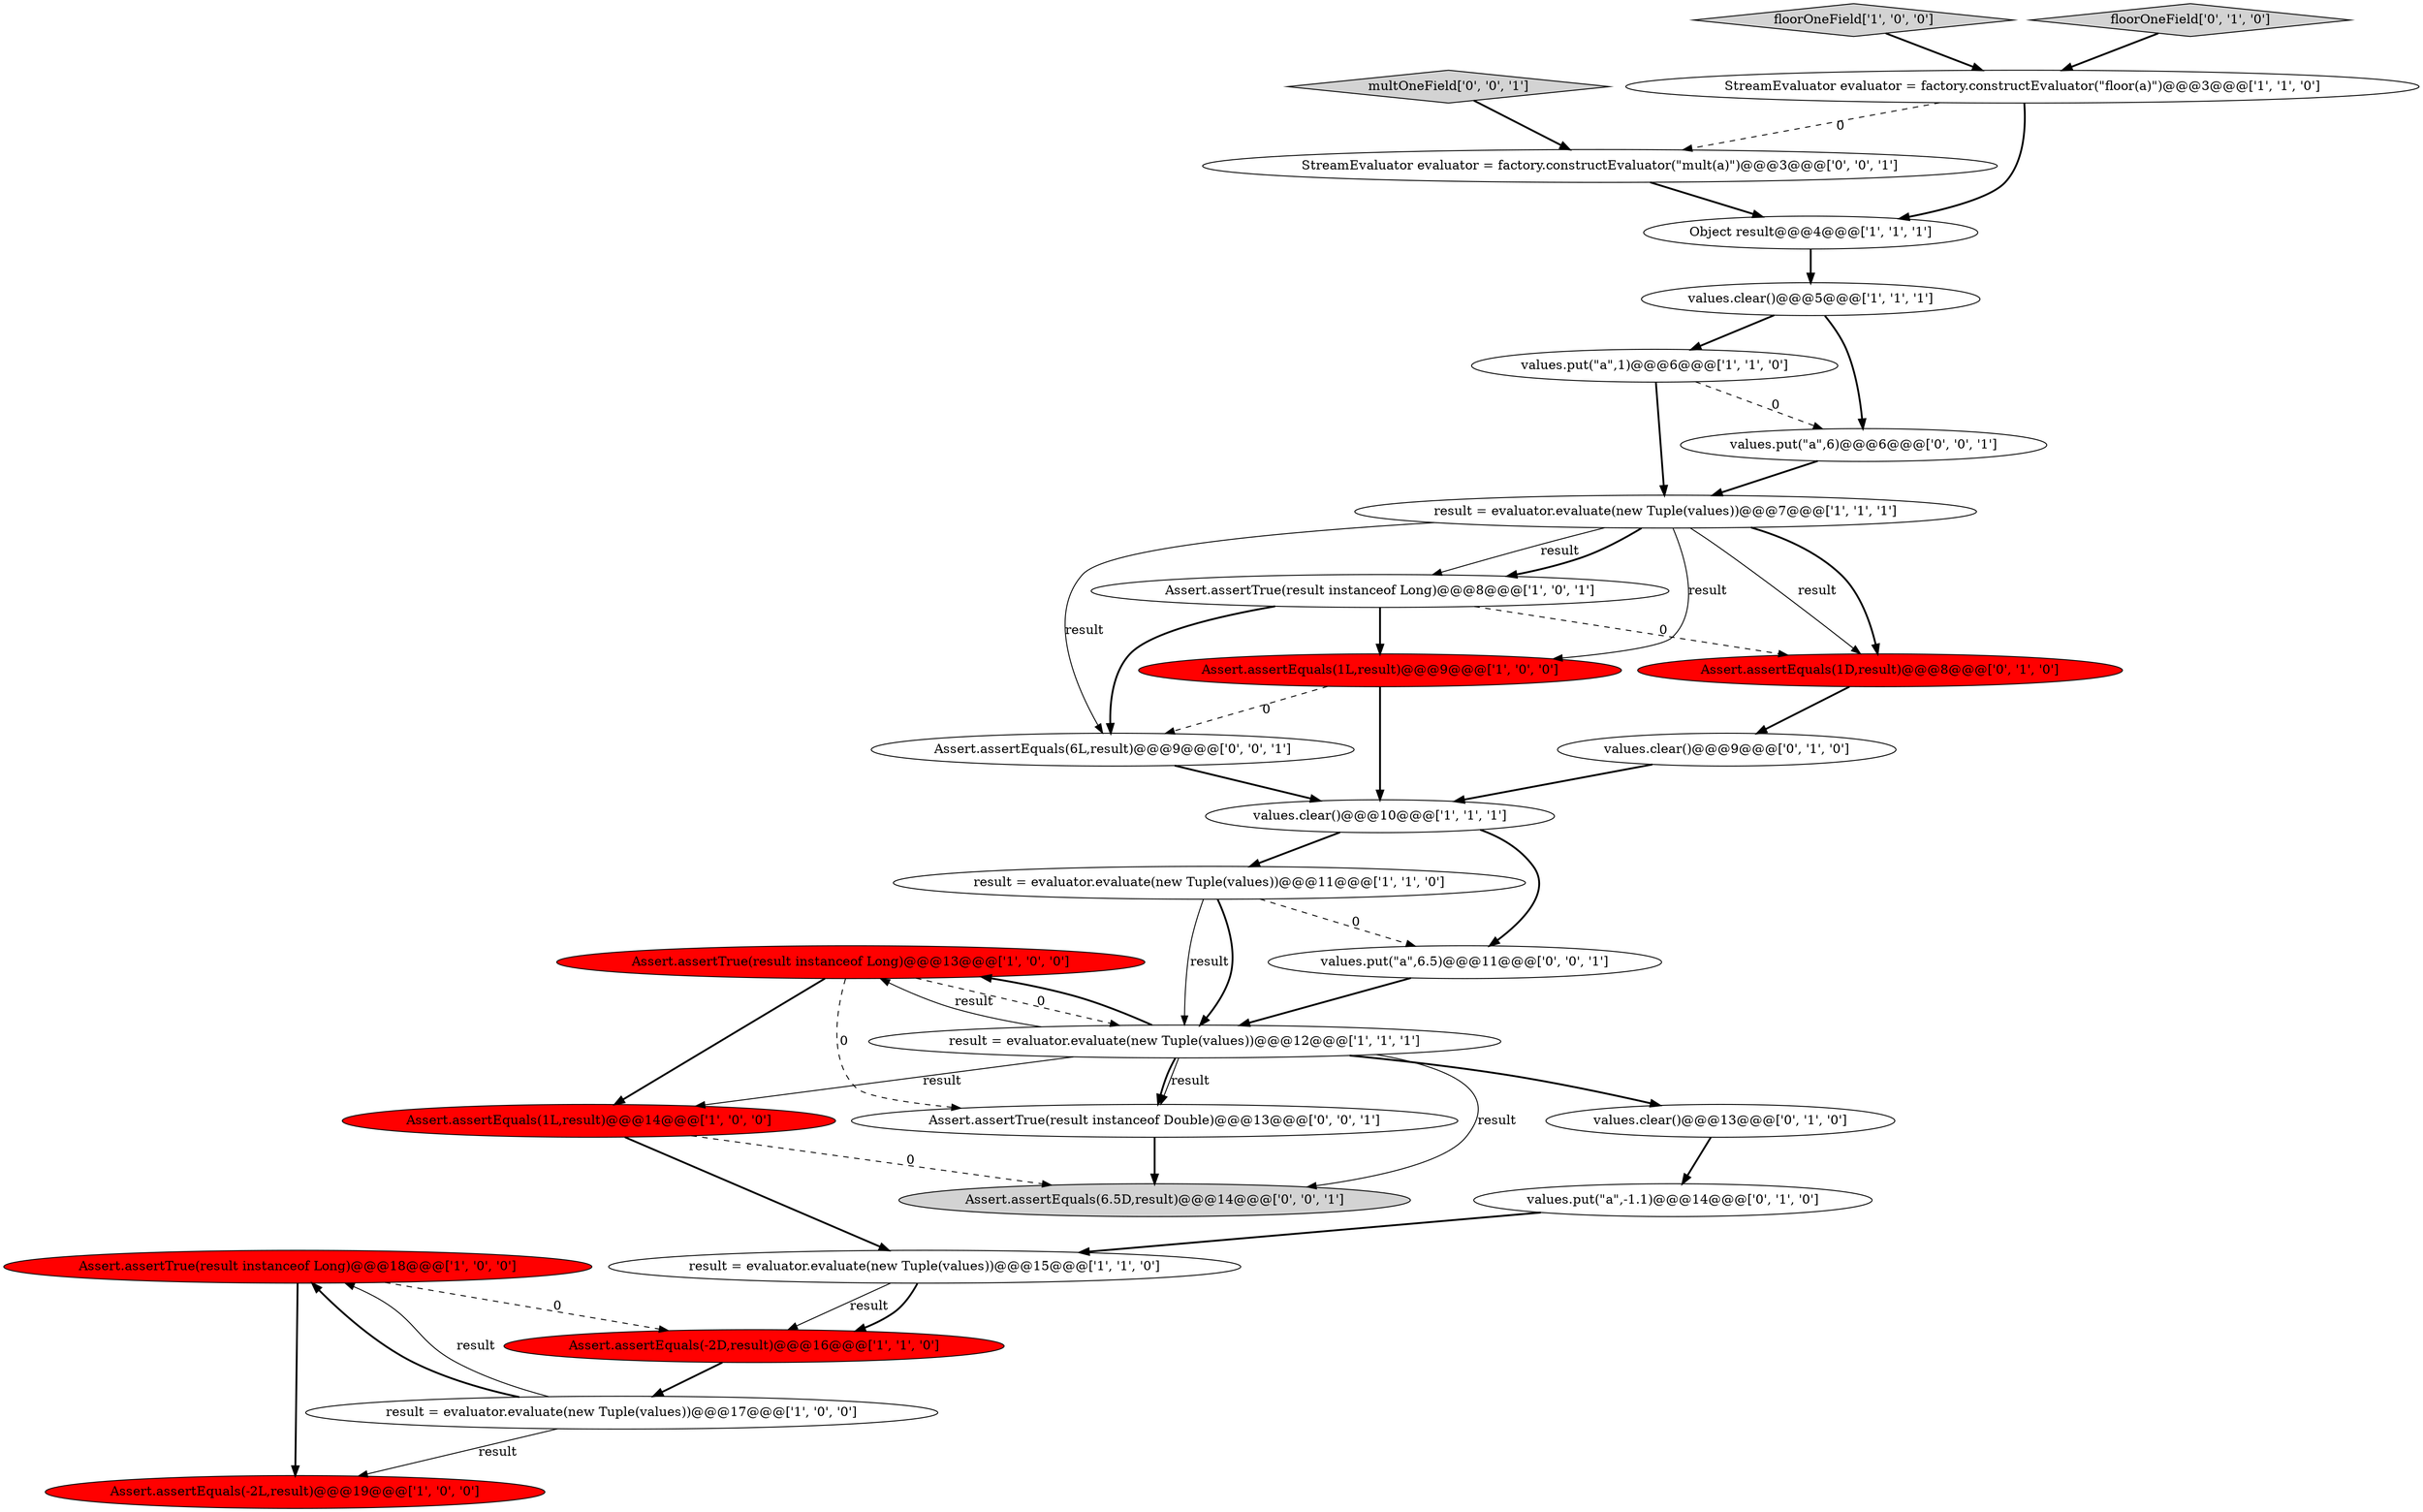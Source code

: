 digraph {
5 [style = filled, label = "Assert.assertTrue(result instanceof Long)@@@18@@@['1', '0', '0']", fillcolor = red, shape = ellipse image = "AAA1AAABBB1BBB"];
29 [style = filled, label = "Assert.assertTrue(result instanceof Double)@@@13@@@['0', '0', '1']", fillcolor = white, shape = ellipse image = "AAA0AAABBB3BBB"];
21 [style = filled, label = "Assert.assertEquals(1D,result)@@@8@@@['0', '1', '0']", fillcolor = red, shape = ellipse image = "AAA1AAABBB2BBB"];
16 [style = filled, label = "Assert.assertTrue(result instanceof Long)@@@13@@@['1', '0', '0']", fillcolor = red, shape = ellipse image = "AAA1AAABBB1BBB"];
27 [style = filled, label = "values.put(\"a\",6.5)@@@11@@@['0', '0', '1']", fillcolor = white, shape = ellipse image = "AAA0AAABBB3BBB"];
9 [style = filled, label = "Assert.assertEquals(-2D,result)@@@16@@@['1', '1', '0']", fillcolor = red, shape = ellipse image = "AAA1AAABBB1BBB"];
24 [style = filled, label = "Assert.assertEquals(6L,result)@@@9@@@['0', '0', '1']", fillcolor = white, shape = ellipse image = "AAA0AAABBB3BBB"];
25 [style = filled, label = "multOneField['0', '0', '1']", fillcolor = lightgray, shape = diamond image = "AAA0AAABBB3BBB"];
7 [style = filled, label = "Assert.assertTrue(result instanceof Long)@@@8@@@['1', '0', '1']", fillcolor = white, shape = ellipse image = "AAA0AAABBB1BBB"];
26 [style = filled, label = "values.put(\"a\",6)@@@6@@@['0', '0', '1']", fillcolor = white, shape = ellipse image = "AAA0AAABBB3BBB"];
22 [style = filled, label = "values.clear()@@@13@@@['0', '1', '0']", fillcolor = white, shape = ellipse image = "AAA0AAABBB2BBB"];
1 [style = filled, label = "values.clear()@@@10@@@['1', '1', '1']", fillcolor = white, shape = ellipse image = "AAA0AAABBB1BBB"];
4 [style = filled, label = "result = evaluator.evaluate(new Tuple(values))@@@17@@@['1', '0', '0']", fillcolor = white, shape = ellipse image = "AAA0AAABBB1BBB"];
14 [style = filled, label = "result = evaluator.evaluate(new Tuple(values))@@@15@@@['1', '1', '0']", fillcolor = white, shape = ellipse image = "AAA0AAABBB1BBB"];
15 [style = filled, label = "Assert.assertEquals(1L,result)@@@14@@@['1', '0', '0']", fillcolor = red, shape = ellipse image = "AAA1AAABBB1BBB"];
17 [style = filled, label = "Assert.assertEquals(-2L,result)@@@19@@@['1', '0', '0']", fillcolor = red, shape = ellipse image = "AAA1AAABBB1BBB"];
3 [style = filled, label = "result = evaluator.evaluate(new Tuple(values))@@@11@@@['1', '1', '0']", fillcolor = white, shape = ellipse image = "AAA0AAABBB1BBB"];
8 [style = filled, label = "values.put(\"a\",1)@@@6@@@['1', '1', '0']", fillcolor = white, shape = ellipse image = "AAA0AAABBB1BBB"];
11 [style = filled, label = "result = evaluator.evaluate(new Tuple(values))@@@12@@@['1', '1', '1']", fillcolor = white, shape = ellipse image = "AAA0AAABBB1BBB"];
28 [style = filled, label = "Assert.assertEquals(6.5D,result)@@@14@@@['0', '0', '1']", fillcolor = lightgray, shape = ellipse image = "AAA0AAABBB3BBB"];
18 [style = filled, label = "values.put(\"a\",-1.1)@@@14@@@['0', '1', '0']", fillcolor = white, shape = ellipse image = "AAA0AAABBB2BBB"];
12 [style = filled, label = "floorOneField['1', '0', '0']", fillcolor = lightgray, shape = diamond image = "AAA0AAABBB1BBB"];
10 [style = filled, label = "Assert.assertEquals(1L,result)@@@9@@@['1', '0', '0']", fillcolor = red, shape = ellipse image = "AAA1AAABBB1BBB"];
0 [style = filled, label = "values.clear()@@@5@@@['1', '1', '1']", fillcolor = white, shape = ellipse image = "AAA0AAABBB1BBB"];
13 [style = filled, label = "result = evaluator.evaluate(new Tuple(values))@@@7@@@['1', '1', '1']", fillcolor = white, shape = ellipse image = "AAA0AAABBB1BBB"];
20 [style = filled, label = "values.clear()@@@9@@@['0', '1', '0']", fillcolor = white, shape = ellipse image = "AAA0AAABBB2BBB"];
19 [style = filled, label = "floorOneField['0', '1', '0']", fillcolor = lightgray, shape = diamond image = "AAA0AAABBB2BBB"];
23 [style = filled, label = "StreamEvaluator evaluator = factory.constructEvaluator(\"mult(a)\")@@@3@@@['0', '0', '1']", fillcolor = white, shape = ellipse image = "AAA0AAABBB3BBB"];
6 [style = filled, label = "StreamEvaluator evaluator = factory.constructEvaluator(\"floor(a)\")@@@3@@@['1', '1', '0']", fillcolor = white, shape = ellipse image = "AAA0AAABBB1BBB"];
2 [style = filled, label = "Object result@@@4@@@['1', '1', '1']", fillcolor = white, shape = ellipse image = "AAA0AAABBB1BBB"];
11->16 [style = bold, label=""];
16->15 [style = bold, label=""];
13->21 [style = solid, label="result"];
13->7 [style = solid, label="result"];
7->21 [style = dashed, label="0"];
0->26 [style = bold, label=""];
3->11 [style = solid, label="result"];
15->28 [style = dashed, label="0"];
15->14 [style = bold, label=""];
7->10 [style = bold, label=""];
25->23 [style = bold, label=""];
9->4 [style = bold, label=""];
3->27 [style = dashed, label="0"];
1->27 [style = bold, label=""];
1->3 [style = bold, label=""];
3->11 [style = bold, label=""];
11->29 [style = bold, label=""];
5->9 [style = dashed, label="0"];
20->1 [style = bold, label=""];
4->17 [style = solid, label="result"];
19->6 [style = bold, label=""];
5->17 [style = bold, label=""];
12->6 [style = bold, label=""];
26->13 [style = bold, label=""];
14->9 [style = solid, label="result"];
6->2 [style = bold, label=""];
29->28 [style = bold, label=""];
13->10 [style = solid, label="result"];
16->11 [style = dashed, label="0"];
7->24 [style = bold, label=""];
2->0 [style = bold, label=""];
22->18 [style = bold, label=""];
21->20 [style = bold, label=""];
11->15 [style = solid, label="result"];
27->11 [style = bold, label=""];
4->5 [style = solid, label="result"];
11->16 [style = solid, label="result"];
13->7 [style = bold, label=""];
0->8 [style = bold, label=""];
11->22 [style = bold, label=""];
16->29 [style = dashed, label="0"];
14->9 [style = bold, label=""];
13->24 [style = solid, label="result"];
11->28 [style = solid, label="result"];
23->2 [style = bold, label=""];
24->1 [style = bold, label=""];
10->1 [style = bold, label=""];
13->21 [style = bold, label=""];
4->5 [style = bold, label=""];
18->14 [style = bold, label=""];
11->29 [style = solid, label="result"];
10->24 [style = dashed, label="0"];
6->23 [style = dashed, label="0"];
8->13 [style = bold, label=""];
8->26 [style = dashed, label="0"];
}
